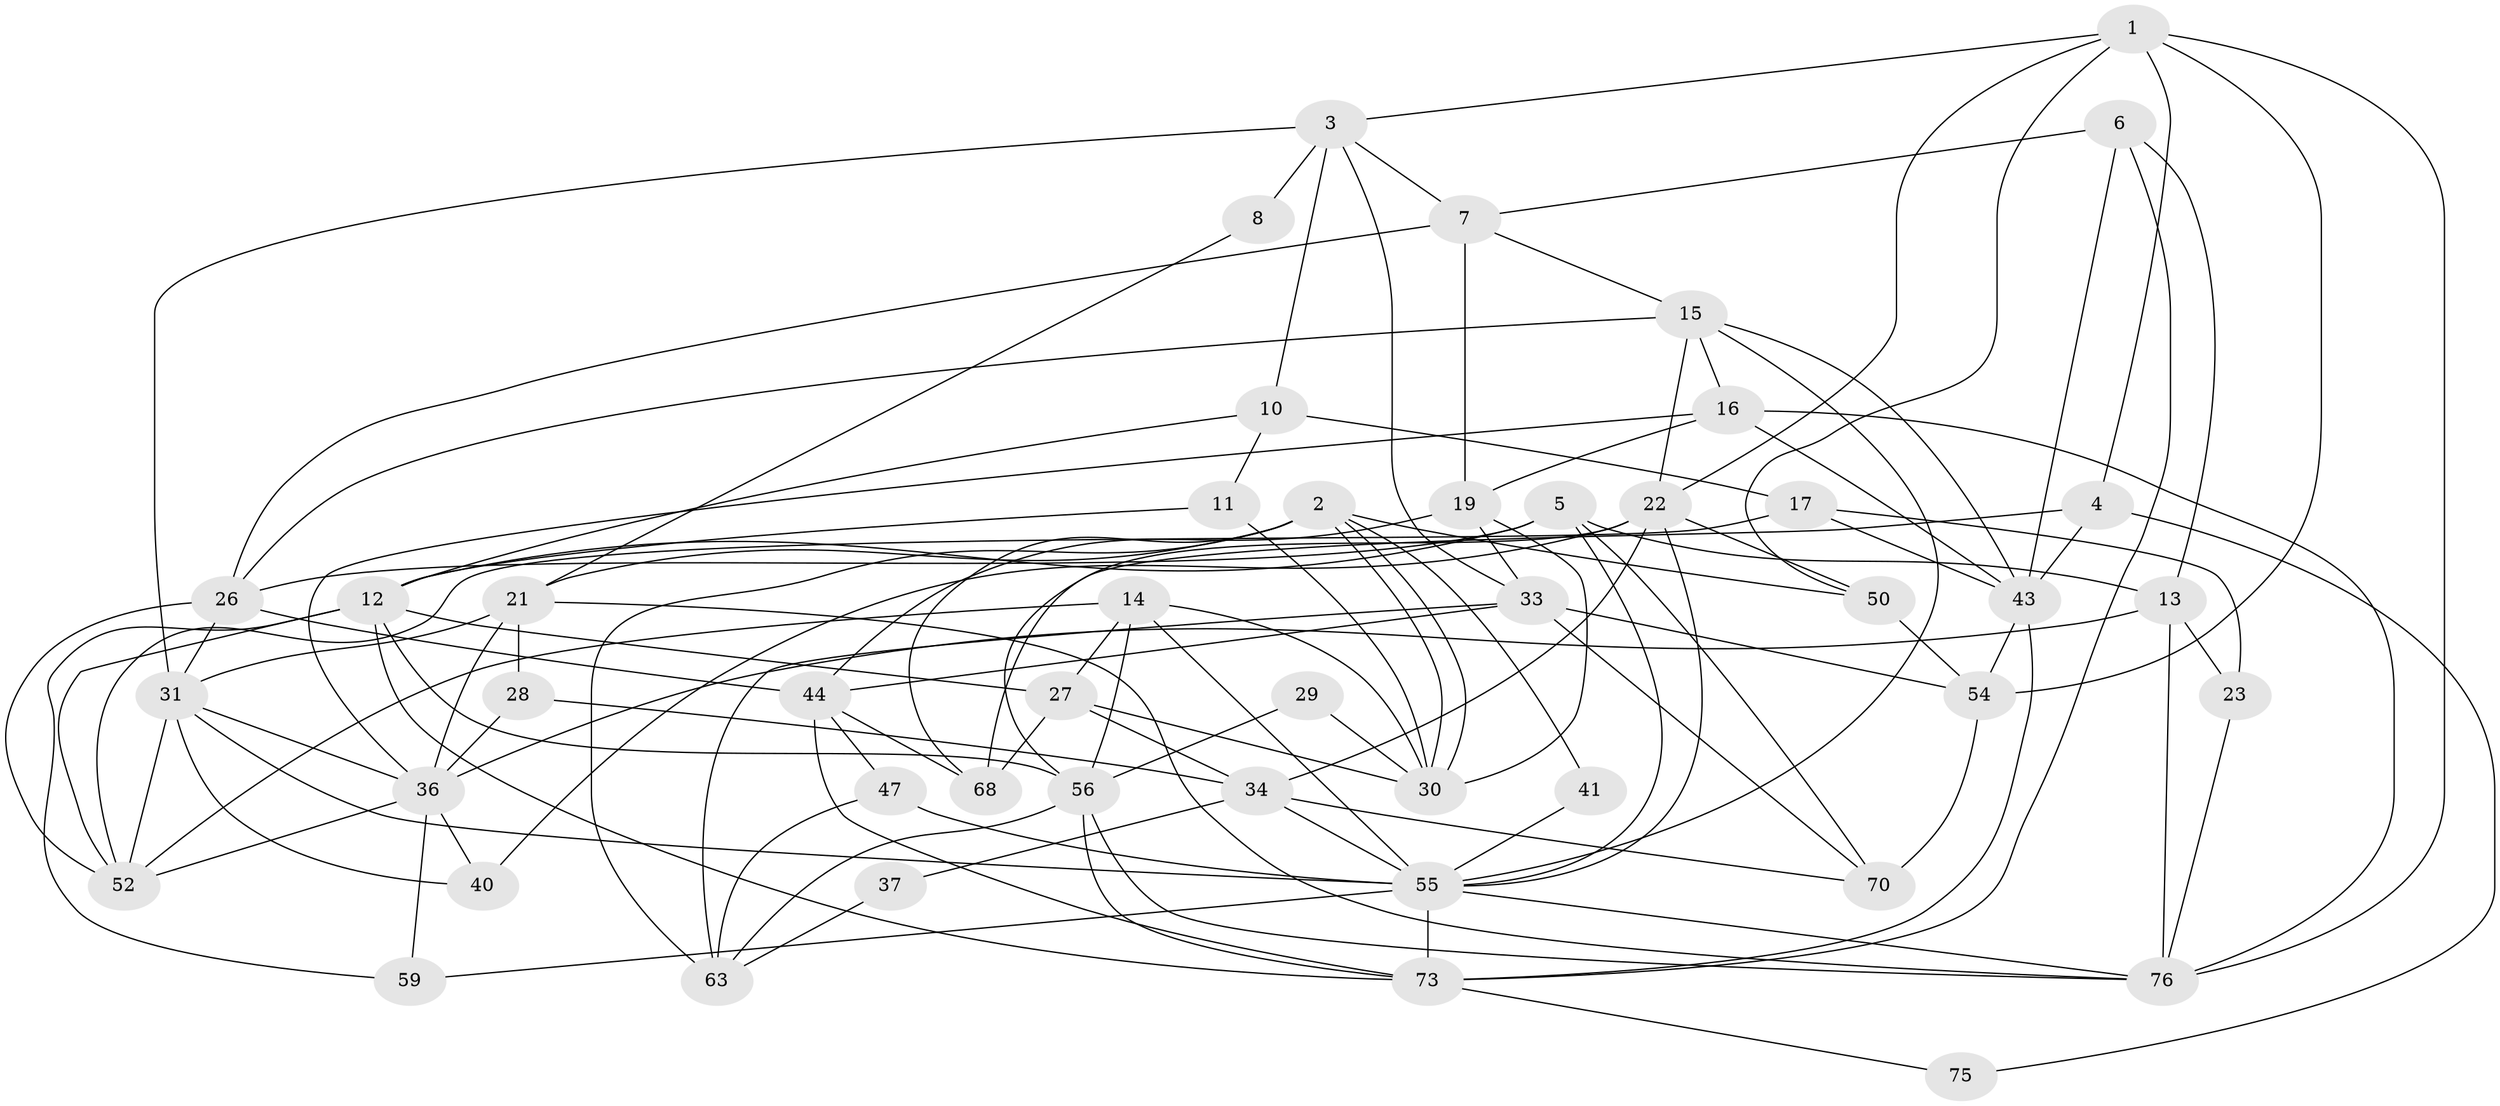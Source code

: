 // Generated by graph-tools (version 1.1) at 2025/52/02/27/25 19:52:02]
// undirected, 47 vertices, 119 edges
graph export_dot {
graph [start="1"]
  node [color=gray90,style=filled];
  1 [super="+35"];
  2 [super="+25"];
  3 [super="+9"];
  4 [super="+39"];
  5 [super="+51"];
  6 [super="+18"];
  7 [super="+20"];
  8;
  10 [super="+48"];
  11;
  12 [super="+45"];
  13 [super="+69"];
  14 [super="+38"];
  15 [super="+58"];
  16 [super="+74"];
  17 [super="+53"];
  19 [super="+32"];
  21 [super="+72"];
  22 [super="+24"];
  23;
  26 [super="+42"];
  27 [super="+46"];
  28;
  29;
  30 [super="+49"];
  31 [super="+61"];
  33;
  34 [super="+62"];
  36 [super="+65"];
  37;
  40;
  41;
  43 [super="+57"];
  44 [super="+67"];
  47;
  50;
  52 [super="+79"];
  54 [super="+64"];
  55 [super="+71"];
  56 [super="+60"];
  59;
  63 [super="+66"];
  68;
  70;
  73 [super="+77"];
  75;
  76 [super="+78"];
  1 -- 76;
  1 -- 50;
  1 -- 3;
  1 -- 4;
  1 -- 54;
  1 -- 22;
  2 -- 68;
  2 -- 30;
  2 -- 30;
  2 -- 41;
  2 -- 50;
  2 -- 63;
  2 -- 21;
  3 -- 33;
  3 -- 7;
  3 -- 8 [weight=2];
  3 -- 31;
  3 -- 10;
  4 -- 75;
  4 -- 43 [weight=2];
  4 -- 68;
  5 -- 26 [weight=2];
  5 -- 70;
  5 -- 55;
  5 -- 13;
  5 -- 12;
  6 -- 7;
  6 -- 73;
  6 -- 13;
  6 -- 43;
  7 -- 26;
  7 -- 19;
  7 -- 15;
  8 -- 21;
  10 -- 11;
  10 -- 17;
  10 -- 12;
  11 -- 30;
  11 -- 12;
  12 -- 27;
  12 -- 56;
  12 -- 73;
  12 -- 59;
  12 -- 52;
  13 -- 36;
  13 -- 23;
  13 -- 76;
  14 -- 52;
  14 -- 55;
  14 -- 56;
  14 -- 27;
  14 -- 30;
  15 -- 55;
  15 -- 43;
  15 -- 16;
  15 -- 26;
  15 -- 22;
  16 -- 36;
  16 -- 43;
  16 -- 19;
  16 -- 76;
  17 -- 23;
  17 -- 43;
  17 -- 52;
  19 -- 44;
  19 -- 33;
  19 -- 30;
  21 -- 36;
  21 -- 76;
  21 -- 28;
  21 -- 31;
  22 -- 40;
  22 -- 50;
  22 -- 55;
  22 -- 34;
  22 -- 56;
  23 -- 76;
  26 -- 44;
  26 -- 52;
  26 -- 31;
  27 -- 30;
  27 -- 68;
  27 -- 34;
  28 -- 36;
  28 -- 34;
  29 -- 56;
  29 -- 30;
  31 -- 55;
  31 -- 36;
  31 -- 52;
  31 -- 40;
  33 -- 70;
  33 -- 44;
  33 -- 54;
  33 -- 63;
  34 -- 37;
  34 -- 55;
  34 -- 70;
  36 -- 40;
  36 -- 59;
  36 -- 52;
  37 -- 63;
  41 -- 55;
  43 -- 54;
  43 -- 73;
  44 -- 68;
  44 -- 73;
  44 -- 47;
  47 -- 55;
  47 -- 63;
  50 -- 54;
  54 -- 70;
  55 -- 59;
  55 -- 73;
  55 -- 76;
  56 -- 63;
  56 -- 76;
  56 -- 73;
  73 -- 75;
}
